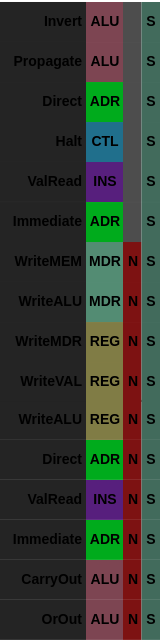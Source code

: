 <mxfile version="21.2.8" type="device">
  <diagram name="Page-1" id="cIfpYIsEWEqElGLKZrMP">
    <mxGraphModel dx="-38" dy="503" grid="1" gridSize="10" guides="1" tooltips="1" connect="1" arrows="1" fold="1" page="1" pageScale="1" pageWidth="827" pageHeight="1169" background="#ffffff" math="0" shadow="0">
      <root>
        <mxCell id="0" />
        <mxCell id="1" parent="0" />
        <mxCell id="tiWv2YmoTtYMi_YgK9l2-34" value="OrOut" style="rounded=0;whiteSpace=wrap;html=1;strokeColor=none;fillColor=#242424;fontStyle=1;align=right;fontSize=7;" parent="1" vertex="1">
          <mxGeometry x="940" y="328.957" width="43" height="20.002" as="geometry" />
        </mxCell>
        <mxCell id="tiWv2YmoTtYMi_YgK9l2-36" value="ALU" style="rounded=0;whiteSpace=wrap;html=1;fontStyle=1;fontSize=7;fillColor=#7D4552;strokeColor=none;" parent="1" vertex="1">
          <mxGeometry x="983" y="328.957" width="18.5" height="20.002" as="geometry" />
        </mxCell>
        <mxCell id="tiWv2YmoTtYMi_YgK9l2-53" value="N" style="rounded=0;whiteSpace=wrap;html=1;fontStyle=1;fontSize=7;fillColor=#7D1212;strokeColor=none;" parent="1" vertex="1">
          <mxGeometry x="1001.5" y="328.957" width="9.25" height="20.002" as="geometry" />
        </mxCell>
        <mxCell id="tiWv2YmoTtYMi_YgK9l2-80" value="S" style="rounded=0;whiteSpace=wrap;html=1;fontStyle=1;fontSize=7;fillColor=#426B5C;strokeColor=none;" parent="1" vertex="1">
          <mxGeometry x="1010.75" y="328.957" width="9.25" height="20.002" as="geometry" />
        </mxCell>
        <mxCell id="tiWv2YmoTtYMi_YgK9l2-33" value="CarryOut" style="rounded=0;whiteSpace=wrap;html=1;strokeColor=none;fillColor=#242424;fontStyle=1;align=right;fontSize=7;" parent="1" vertex="1">
          <mxGeometry x="940" y="308.944" width="43" height="20.002" as="geometry" />
        </mxCell>
        <mxCell id="tiWv2YmoTtYMi_YgK9l2-35" value="ALU" style="rounded=0;whiteSpace=wrap;html=1;fontStyle=1;fontSize=7;fillColor=#7D4552;strokeColor=none;" parent="1" vertex="1">
          <mxGeometry x="983" y="308.945" width="18.5" height="20.002" as="geometry" />
        </mxCell>
        <mxCell id="tiWv2YmoTtYMi_YgK9l2-52" value="N" style="rounded=0;whiteSpace=wrap;html=1;fontStyle=1;fontSize=7;fillColor=#7D1212;strokeColor=none;" parent="1" vertex="1">
          <mxGeometry x="1001.5" y="308.945" width="9.25" height="20.002" as="geometry" />
        </mxCell>
        <mxCell id="tiWv2YmoTtYMi_YgK9l2-79" value="S" style="rounded=0;whiteSpace=wrap;html=1;fontStyle=1;fontSize=7;fillColor=#426B5C;strokeColor=none;" parent="1" vertex="1">
          <mxGeometry x="1010.75" y="308.945" width="9.25" height="20.002" as="geometry" />
        </mxCell>
        <mxCell id="tiWv2YmoTtYMi_YgK9l2-19" value="Immediate" style="rounded=0;whiteSpace=wrap;html=1;strokeColor=none;fillColor=#242424;fontStyle=1;align=right;fontSize=7;" parent="1" vertex="1">
          <mxGeometry x="940" y="288.951" width="43" height="20.002" as="geometry" />
        </mxCell>
        <mxCell id="tiWv2YmoTtYMi_YgK9l2-32" value="ADR" style="rounded=0;whiteSpace=wrap;html=1;fontStyle=1;fontSize=7;fillColor=#00AB1C;strokeColor=none;" parent="1" vertex="1">
          <mxGeometry x="983" y="288.952" width="18.5" height="20.002" as="geometry" />
        </mxCell>
        <mxCell id="tiWv2YmoTtYMi_YgK9l2-51" value="N" style="rounded=0;whiteSpace=wrap;html=1;fontStyle=1;fontSize=7;fillColor=#7D1212;strokeColor=none;" parent="1" vertex="1">
          <mxGeometry x="1001.5" y="288.952" width="9.25" height="20.002" as="geometry" />
        </mxCell>
        <mxCell id="tiWv2YmoTtYMi_YgK9l2-78" value="S" style="rounded=0;whiteSpace=wrap;html=1;fontStyle=1;fontSize=7;fillColor=#426B5C;strokeColor=none;" parent="1" vertex="1">
          <mxGeometry x="1010.75" y="288.952" width="9.25" height="20.002" as="geometry" />
        </mxCell>
        <mxCell id="tiWv2YmoTtYMi_YgK9l2-18" value="ValRead" style="rounded=0;whiteSpace=wrap;html=1;strokeColor=none;fillColor=#242424;fontStyle=1;align=right;fontSize=7;" parent="1" vertex="1">
          <mxGeometry x="940" y="268.947" width="43" height="20.002" as="geometry" />
        </mxCell>
        <mxCell id="tiWv2YmoTtYMi_YgK9l2-31" value="INS" style="rounded=0;whiteSpace=wrap;html=1;fontStyle=1;fontSize=7;fillColor=#571F7D;strokeColor=none;" parent="1" vertex="1">
          <mxGeometry x="983" y="268.949" width="18.5" height="20.002" as="geometry" />
        </mxCell>
        <mxCell id="tiWv2YmoTtYMi_YgK9l2-50" value="N" style="rounded=0;whiteSpace=wrap;html=1;fontStyle=1;fontSize=7;fillColor=#7D1212;strokeColor=none;" parent="1" vertex="1">
          <mxGeometry x="1001.5" y="268.949" width="9.25" height="20.002" as="geometry" />
        </mxCell>
        <mxCell id="tiWv2YmoTtYMi_YgK9l2-77" value="S" style="rounded=0;whiteSpace=wrap;html=1;fontStyle=1;fontSize=7;fillColor=#426B5C;strokeColor=none;" parent="1" vertex="1">
          <mxGeometry x="1010.75" y="268.949" width="9.25" height="20.002" as="geometry" />
        </mxCell>
        <mxCell id="tiWv2YmoTtYMi_YgK9l2-17" value="Direct" style="rounded=0;whiteSpace=wrap;html=1;strokeColor=none;fillColor=#242424;fontStyle=1;align=right;fontSize=7;" parent="1" vertex="1">
          <mxGeometry x="940" y="248.944" width="43" height="20.002" as="geometry" />
        </mxCell>
        <mxCell id="tiWv2YmoTtYMi_YgK9l2-30" value="ADR" style="rounded=0;whiteSpace=wrap;html=1;fontStyle=1;fontSize=7;fillColor=#00AB1C;strokeColor=none;" parent="1" vertex="1">
          <mxGeometry x="983" y="248.947" width="18.5" height="20.002" as="geometry" />
        </mxCell>
        <mxCell id="tiWv2YmoTtYMi_YgK9l2-49" value="N" style="rounded=0;whiteSpace=wrap;html=1;fontStyle=1;fontSize=7;fillColor=#7D1212;strokeColor=none;" parent="1" vertex="1">
          <mxGeometry x="1001.5" y="248.947" width="9.25" height="20.002" as="geometry" />
        </mxCell>
        <mxCell id="tiWv2YmoTtYMi_YgK9l2-76" value="S" style="rounded=0;whiteSpace=wrap;html=1;fontStyle=1;fontSize=7;fillColor=#426B5C;strokeColor=none;" parent="1" vertex="1">
          <mxGeometry x="1010.75" y="248.947" width="9.25" height="20.002" as="geometry" />
        </mxCell>
        <mxCell id="tiWv2YmoTtYMi_YgK9l2-16" value="WriteALU" style="rounded=0;whiteSpace=wrap;html=1;strokeColor=none;fillColor=#242424;fontStyle=1;align=right;fontSize=7;" parent="1" vertex="1">
          <mxGeometry x="940" y="228.961" width="43" height="20.002" as="geometry" />
        </mxCell>
        <mxCell id="tiWv2YmoTtYMi_YgK9l2-29" value="REG" style="rounded=0;whiteSpace=wrap;html=1;fontStyle=1;fontSize=7;fillColor=#807C45;strokeColor=none;" parent="1" vertex="1">
          <mxGeometry x="983" y="228.964" width="18.5" height="20.002" as="geometry" />
        </mxCell>
        <mxCell id="tiWv2YmoTtYMi_YgK9l2-48" value="N" style="rounded=0;whiteSpace=wrap;html=1;fontStyle=1;fontSize=7;fillColor=#7D1212;strokeColor=none;" parent="1" vertex="1">
          <mxGeometry x="1001.5" y="228.964" width="9.25" height="20.002" as="geometry" />
        </mxCell>
        <mxCell id="tiWv2YmoTtYMi_YgK9l2-75" value="S" style="rounded=0;whiteSpace=wrap;html=1;fontStyle=1;fontSize=7;fillColor=#426B5C;strokeColor=none;" parent="1" vertex="1">
          <mxGeometry x="1010.75" y="228.964" width="9.25" height="20.002" as="geometry" />
        </mxCell>
        <mxCell id="tiWv2YmoTtYMi_YgK9l2-15" value="WriteVAL" style="rounded=0;whiteSpace=wrap;html=1;strokeColor=none;fillColor=#242424;fontStyle=1;align=right;fontSize=7;" parent="1" vertex="1">
          <mxGeometry x="940" y="209.997" width="43" height="20.002" as="geometry" />
        </mxCell>
        <mxCell id="tiWv2YmoTtYMi_YgK9l2-26" value="REG" style="rounded=0;whiteSpace=wrap;html=1;fontStyle=1;fontSize=7;fillColor=#807C45;strokeColor=none;" parent="1" vertex="1">
          <mxGeometry x="983" y="210.001" width="18.5" height="20.002" as="geometry" />
        </mxCell>
        <mxCell id="tiWv2YmoTtYMi_YgK9l2-47" value="N" style="rounded=0;whiteSpace=wrap;html=1;fontStyle=1;fontSize=7;fillColor=#7D1212;strokeColor=none;" parent="1" vertex="1">
          <mxGeometry x="1001.5" y="210.001" width="9.25" height="20.002" as="geometry" />
        </mxCell>
        <mxCell id="tiWv2YmoTtYMi_YgK9l2-74" value="S" style="rounded=0;whiteSpace=wrap;html=1;fontStyle=1;fontSize=7;fillColor=#426B5C;strokeColor=none;" parent="1" vertex="1">
          <mxGeometry x="1010.75" y="210.001" width="9.25" height="20.002" as="geometry" />
        </mxCell>
        <mxCell id="tiWv2YmoTtYMi_YgK9l2-14" value="WriteMDR" style="rounded=0;whiteSpace=wrap;html=1;strokeColor=none;fillColor=#242424;fontStyle=1;align=right;fontSize=7;" parent="1" vertex="1">
          <mxGeometry x="940" y="190.004" width="43" height="20.002" as="geometry" />
        </mxCell>
        <mxCell id="tiWv2YmoTtYMi_YgK9l2-25" value="REG" style="rounded=0;whiteSpace=wrap;html=1;fontStyle=1;fontSize=7;fillColor=#807C45;strokeColor=none;" parent="1" vertex="1">
          <mxGeometry x="983" y="190.008" width="18.5" height="20.002" as="geometry" />
        </mxCell>
        <mxCell id="tiWv2YmoTtYMi_YgK9l2-46" value="N" style="rounded=0;whiteSpace=wrap;html=1;fontStyle=1;fontSize=7;fillColor=#7D1212;strokeColor=none;" parent="1" vertex="1">
          <mxGeometry x="1001.5" y="190.008" width="9.25" height="20.002" as="geometry" />
        </mxCell>
        <mxCell id="tiWv2YmoTtYMi_YgK9l2-73" value="S" style="rounded=0;whiteSpace=wrap;html=1;fontStyle=1;fontSize=7;fillColor=#426B5C;strokeColor=none;" parent="1" vertex="1">
          <mxGeometry x="1010.75" y="190.008" width="9.25" height="20.002" as="geometry" />
        </mxCell>
        <mxCell id="tiWv2YmoTtYMi_YgK9l2-13" value="WriteALU" style="rounded=0;whiteSpace=wrap;html=1;strokeColor=none;fillColor=#242424;fontStyle=1;align=right;fontSize=7;" parent="1" vertex="1">
          <mxGeometry x="940" y="170.0" width="43" height="20.002" as="geometry" />
        </mxCell>
        <mxCell id="tiWv2YmoTtYMi_YgK9l2-24" value="MDR" style="rounded=0;whiteSpace=wrap;html=1;fontStyle=1;fontSize=7;fillColor=#538C73;strokeColor=none;" parent="1" vertex="1">
          <mxGeometry x="983" y="170.005" width="18.5" height="20.002" as="geometry" />
        </mxCell>
        <mxCell id="tiWv2YmoTtYMi_YgK9l2-45" value="N" style="rounded=0;whiteSpace=wrap;html=1;fontStyle=1;fontSize=7;fillColor=#7D1212;strokeColor=none;" parent="1" vertex="1">
          <mxGeometry x="1001.5" y="170.005" width="9.25" height="20.002" as="geometry" />
        </mxCell>
        <mxCell id="tiWv2YmoTtYMi_YgK9l2-72" value="S" style="rounded=0;whiteSpace=wrap;html=1;fontStyle=1;fontSize=7;fillColor=#426B5C;strokeColor=none;" parent="1" vertex="1">
          <mxGeometry x="1010.75" y="170.005" width="9.25" height="20.002" as="geometry" />
        </mxCell>
        <mxCell id="tiWv2YmoTtYMi_YgK9l2-12" value="WriteMEM" style="rounded=0;whiteSpace=wrap;html=1;strokeColor=none;fillColor=#242424;fontStyle=1;align=right;fontSize=7;" parent="1" vertex="1">
          <mxGeometry x="940" y="149.997" width="43" height="20.002" as="geometry" />
        </mxCell>
        <mxCell id="tiWv2YmoTtYMi_YgK9l2-23" value="MDR" style="rounded=0;whiteSpace=wrap;html=1;fontStyle=1;fontSize=7;fillColor=#538C73;strokeColor=none;" parent="1" vertex="1">
          <mxGeometry x="983" y="150.002" width="18.5" height="20.002" as="geometry" />
        </mxCell>
        <mxCell id="tiWv2YmoTtYMi_YgK9l2-44" value="N" style="rounded=0;whiteSpace=wrap;html=1;fontStyle=1;fontSize=7;fillColor=#7D1212;strokeColor=none;" parent="1" vertex="1">
          <mxGeometry x="1001.5" y="150.002" width="9.25" height="20.002" as="geometry" />
        </mxCell>
        <mxCell id="tiWv2YmoTtYMi_YgK9l2-71" value="S" style="rounded=0;whiteSpace=wrap;html=1;fontStyle=1;fontSize=7;fillColor=#426B5C;strokeColor=none;" parent="1" vertex="1">
          <mxGeometry x="1010.75" y="150.002" width="9.25" height="20.002" as="geometry" />
        </mxCell>
        <mxCell id="tiWv2YmoTtYMi_YgK9l2-11" value="Immediate" style="rounded=0;whiteSpace=wrap;html=1;strokeColor=none;fillColor=#242424;fontStyle=1;align=right;fontSize=7;" parent="1" vertex="1">
          <mxGeometry x="940" y="130.003" width="43" height="20.002" as="geometry" />
        </mxCell>
        <mxCell id="tiWv2YmoTtYMi_YgK9l2-27" value="ADR" style="rounded=0;whiteSpace=wrap;html=1;fontStyle=1;fontSize=7;fillColor=#00AB1C;strokeColor=none;" parent="1" vertex="1">
          <mxGeometry x="983" y="130.009" width="18.5" height="20.002" as="geometry" />
        </mxCell>
        <mxCell id="tiWv2YmoTtYMi_YgK9l2-54" value="" style="rounded=0;whiteSpace=wrap;html=1;fontStyle=1;fontSize=7;fillColor=#4D4D4D;strokeColor=none;" parent="1" vertex="1">
          <mxGeometry x="1001.5" y="130.009" width="9.25" height="20.002" as="geometry" />
        </mxCell>
        <mxCell id="tiWv2YmoTtYMi_YgK9l2-70" value="S" style="rounded=0;whiteSpace=wrap;html=1;fontStyle=1;fontSize=7;fillColor=#426B5C;strokeColor=none;" parent="1" vertex="1">
          <mxGeometry x="1010.75" y="130.009" width="9.25" height="20.002" as="geometry" />
        </mxCell>
        <mxCell id="tiWv2YmoTtYMi_YgK9l2-10" value="ValRead" style="rounded=0;whiteSpace=wrap;html=1;strokeColor=none;fillColor=#242424;fontStyle=1;align=right;fontSize=7;" parent="1" vertex="1">
          <mxGeometry x="940" y="109.99" width="43" height="20.002" as="geometry" />
        </mxCell>
        <mxCell id="tiWv2YmoTtYMi_YgK9l2-20" value="INS" style="rounded=0;whiteSpace=wrap;html=1;fontStyle=1;fontSize=7;fillColor=#571F7D;strokeColor=none;" parent="1" vertex="1">
          <mxGeometry x="983" y="109.997" width="18.5" height="20.002" as="geometry" />
        </mxCell>
        <mxCell id="tiWv2YmoTtYMi_YgK9l2-55" value="" style="rounded=0;whiteSpace=wrap;html=1;fontStyle=1;fontSize=7;fillColor=#4D4D4D;strokeColor=none;" parent="1" vertex="1">
          <mxGeometry x="1001.5" y="109.997" width="9.25" height="20.002" as="geometry" />
        </mxCell>
        <mxCell id="tiWv2YmoTtYMi_YgK9l2-69" value="S" style="rounded=0;whiteSpace=wrap;html=1;fontStyle=1;fontSize=7;fillColor=#426B5C;strokeColor=none;" parent="1" vertex="1">
          <mxGeometry x="1010.75" y="109.997" width="9.25" height="20.002" as="geometry" />
        </mxCell>
        <mxCell id="djlaf332tIQgtVbpKe8j-4" value="Halt" style="rounded=0;whiteSpace=wrap;html=1;strokeColor=none;fillColor=#242424;fontStyle=1;align=right;fontSize=7;" parent="1" vertex="1">
          <mxGeometry x="940" y="89.996" width="43" height="20.002" as="geometry" />
        </mxCell>
        <mxCell id="tiWv2YmoTtYMi_YgK9l2-8" value="CTL" style="rounded=0;whiteSpace=wrap;html=1;fontStyle=1;fontSize=7;fillColor=#206F8C;strokeColor=none;" parent="1" vertex="1">
          <mxGeometry x="983" y="90.004" width="18.5" height="20.002" as="geometry" />
        </mxCell>
        <mxCell id="tiWv2YmoTtYMi_YgK9l2-56" value="" style="rounded=0;whiteSpace=wrap;html=1;fontStyle=1;fontSize=7;fillColor=#4D4D4D;strokeColor=none;" parent="1" vertex="1">
          <mxGeometry x="1001.5" y="90.004" width="9.25" height="20.002" as="geometry" />
        </mxCell>
        <mxCell id="tiWv2YmoTtYMi_YgK9l2-68" value="S" style="rounded=0;whiteSpace=wrap;html=1;fontStyle=1;fontSize=7;fillColor=#426B5C;strokeColor=none;" parent="1" vertex="1">
          <mxGeometry x="1010.75" y="90.004" width="9.25" height="20.002" as="geometry" />
        </mxCell>
        <mxCell id="djlaf332tIQgtVbpKe8j-3" value="Direct" style="rounded=0;whiteSpace=wrap;html=1;strokeColor=none;fillColor=#242424;fontStyle=1;align=right;fontSize=7;" parent="1" vertex="1">
          <mxGeometry x="940" y="70.003" width="43" height="20.002" as="geometry" />
        </mxCell>
        <mxCell id="tiWv2YmoTtYMi_YgK9l2-28" value="ADR" style="rounded=0;whiteSpace=wrap;html=1;fontStyle=1;fontSize=7;fillColor=#00AB1C;strokeColor=none;" parent="1" vertex="1">
          <mxGeometry x="983" y="70.011" width="18.5" height="20.002" as="geometry" />
        </mxCell>
        <mxCell id="tiWv2YmoTtYMi_YgK9l2-60" value="" style="rounded=0;whiteSpace=wrap;html=1;fontStyle=1;fontSize=7;fillColor=#4D4D4D;strokeColor=none;" parent="1" vertex="1">
          <mxGeometry x="1001.5" y="70.011" width="9.25" height="20.002" as="geometry" />
        </mxCell>
        <mxCell id="tiWv2YmoTtYMi_YgK9l2-67" value="S" style="rounded=0;whiteSpace=wrap;html=1;fontStyle=1;fontSize=7;fillColor=#426B5C;strokeColor=none;" parent="1" vertex="1">
          <mxGeometry x="1010.75" y="70.011" width="9.25" height="20.002" as="geometry" />
        </mxCell>
        <mxCell id="djlaf332tIQgtVbpKe8j-2" value="Propagate" style="rounded=0;whiteSpace=wrap;html=1;strokeColor=none;fillColor=#242424;fontStyle=1;align=right;fontSize=7;" parent="1" vertex="1">
          <mxGeometry x="940" y="49.999" width="43" height="20.002" as="geometry" />
        </mxCell>
        <mxCell id="tiWv2YmoTtYMi_YgK9l2-2" value="ALU" style="rounded=0;whiteSpace=wrap;html=1;fontStyle=1;fontSize=7;fillColor=#7D4552;strokeColor=none;" parent="1" vertex="1">
          <mxGeometry x="983" y="50.008" width="18.5" height="20.002" as="geometry" />
        </mxCell>
        <mxCell id="tiWv2YmoTtYMi_YgK9l2-61" value="" style="rounded=0;whiteSpace=wrap;html=1;fontStyle=1;fontSize=7;fillColor=#4D4D4D;strokeColor=none;" parent="1" vertex="1">
          <mxGeometry x="1001.5" y="50.008" width="9.25" height="20.002" as="geometry" />
        </mxCell>
        <mxCell id="tiWv2YmoTtYMi_YgK9l2-66" value="S" style="rounded=0;whiteSpace=wrap;html=1;fontStyle=1;fontSize=7;fillColor=#426B5C;strokeColor=none;" parent="1" vertex="1">
          <mxGeometry x="1010.75" y="50.008" width="9.25" height="20.002" as="geometry" />
        </mxCell>
        <mxCell id="djlaf332tIQgtVbpKe8j-1" value="Invert" style="rounded=0;whiteSpace=wrap;html=1;strokeColor=none;fillColor=#242424;fontStyle=1;align=right;fontSize=7;" parent="1" vertex="1">
          <mxGeometry x="940" y="29.996" width="43" height="20.002" as="geometry" />
        </mxCell>
        <mxCell id="tiWv2YmoTtYMi_YgK9l2-1" value="ALU" style="rounded=0;whiteSpace=wrap;html=1;fontStyle=1;fontSize=7;fillColor=#7D4552;strokeColor=none;" parent="1" vertex="1">
          <mxGeometry x="983" y="30.005" width="18.5" height="20.002" as="geometry" />
        </mxCell>
        <mxCell id="tiWv2YmoTtYMi_YgK9l2-62" value="" style="rounded=0;whiteSpace=wrap;html=1;fontStyle=1;fontSize=7;fillColor=#4D4D4D;strokeColor=none;" parent="1" vertex="1">
          <mxGeometry x="1001.5" y="30.005" width="9.25" height="20.002" as="geometry" />
        </mxCell>
        <mxCell id="tiWv2YmoTtYMi_YgK9l2-65" value="S" style="rounded=0;whiteSpace=wrap;html=1;fontStyle=1;fontSize=7;fillColor=#426B5C;strokeColor=none;" parent="1" vertex="1">
          <mxGeometry x="1010.75" y="30.005" width="9.25" height="20.002" as="geometry" />
        </mxCell>
      </root>
    </mxGraphModel>
  </diagram>
</mxfile>
